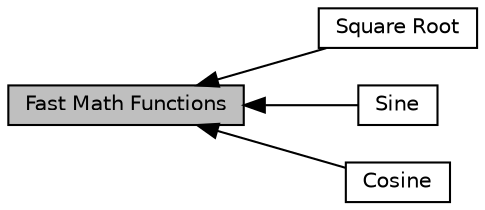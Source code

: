 digraph "Fast Math Functions"
{
  edge [fontname="Helvetica",fontsize="10",labelfontname="Helvetica",labelfontsize="10"];
  node [fontname="Helvetica",fontsize="10",shape=box];
  rankdir=LR;
  Node1 [label="Fast Math Functions",height=0.2,width=0.4,color="black", fillcolor="grey75", style="filled", fontcolor="black",tooltip=" "];
  Node2 [label="Square Root",height=0.2,width=0.4,color="black", fillcolor="white", style="filled",URL="$group___s_q_r_t.html",tooltip=" "];
  Node4 [label="Sine",height=0.2,width=0.4,color="black", fillcolor="white", style="filled",URL="$group__sin.html",tooltip=" "];
  Node3 [label="Cosine",height=0.2,width=0.4,color="black", fillcolor="white", style="filled",URL="$group__cos.html",tooltip=" "];
  Node1->Node2 [shape=plaintext, dir="back", style="solid"];
  Node1->Node3 [shape=plaintext, dir="back", style="solid"];
  Node1->Node4 [shape=plaintext, dir="back", style="solid"];
}

